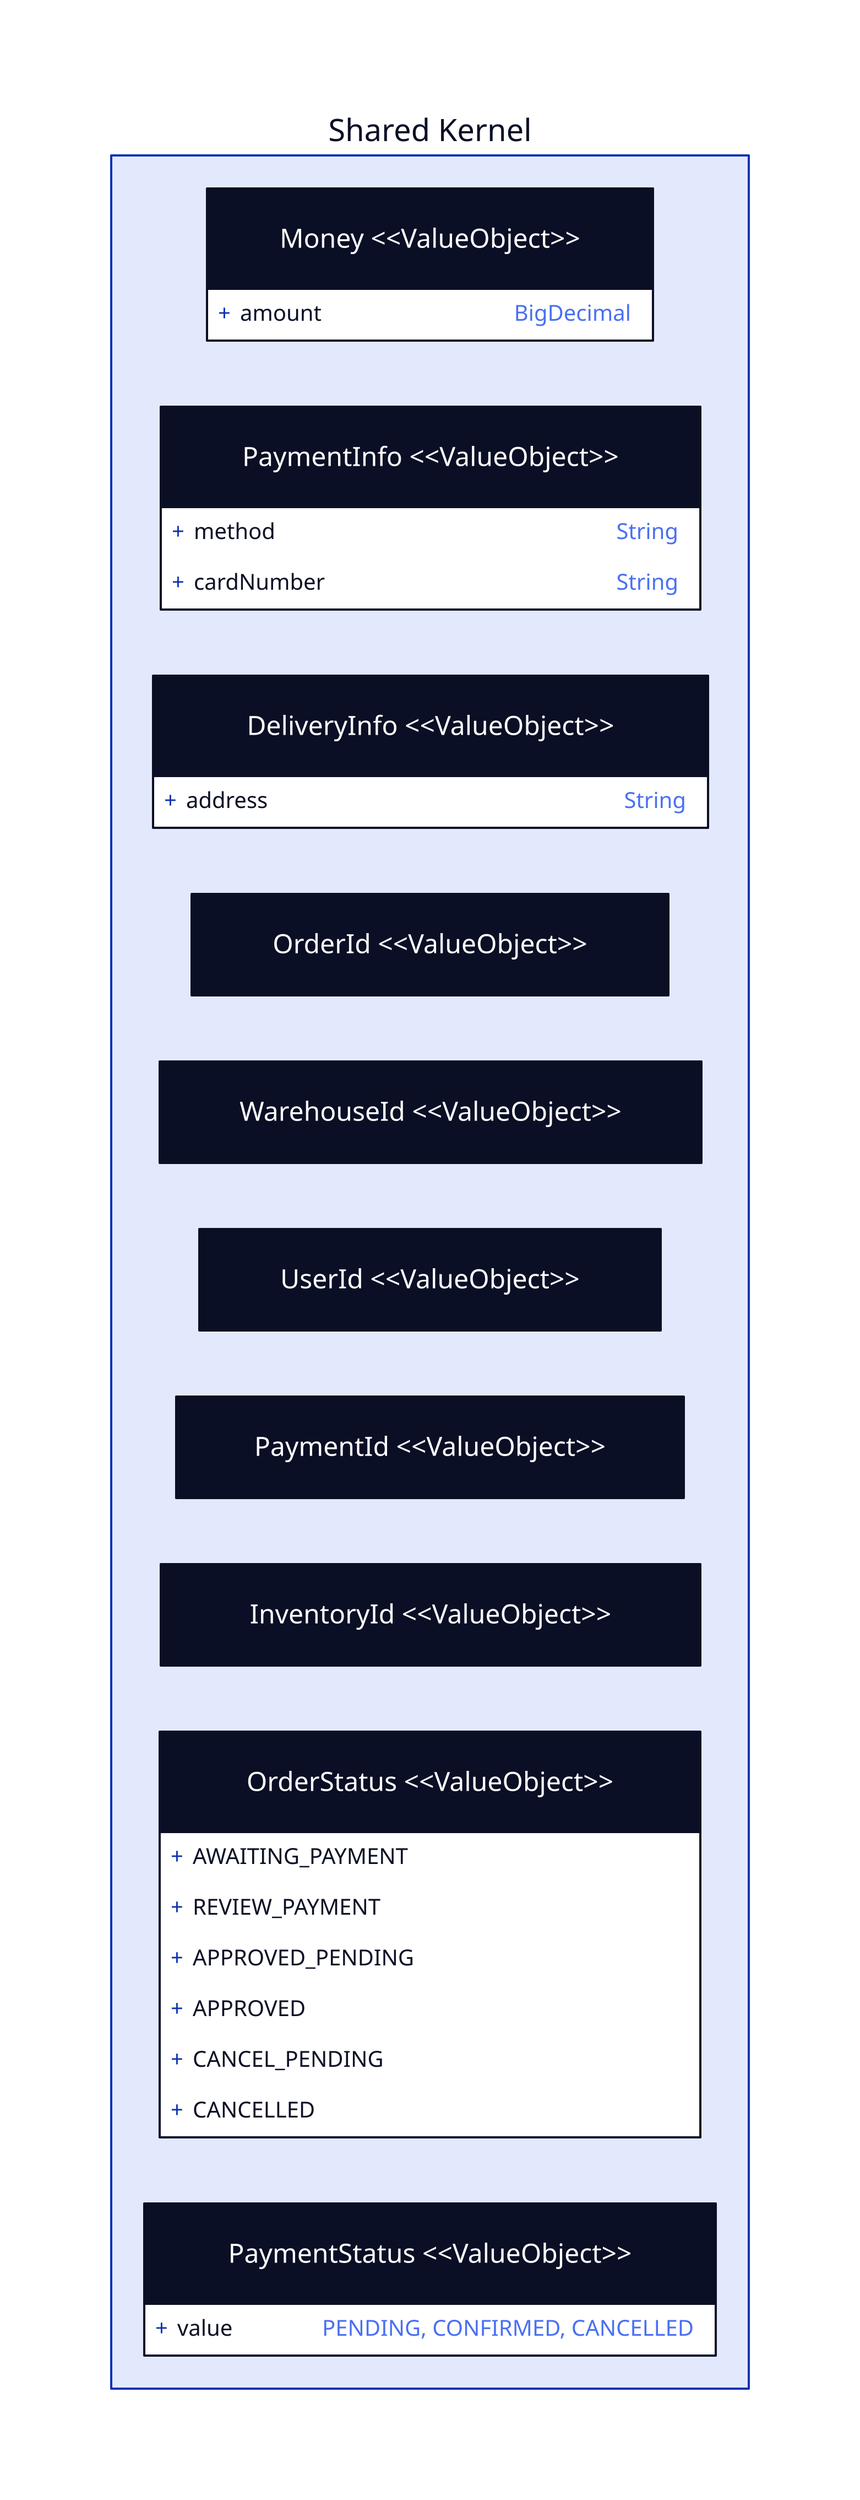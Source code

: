direction: right

# ----------------------------------------
# 0) Shared Kernel (Common Value Objects)
# ----------------------------------------
ValueObject: {
  label: "Shared Kernel"
  direction: down

  Money: "Money <<ValueObject>>" {
    shape: class
    +amount: "BigDecimal"
  }

  PaymentInfo: "PaymentInfo <<ValueObject>>" {
    shape: class
    +method: "String"
    +cardNumber: "String"
  }

  DeliveryInfo: "DeliveryInfo <<ValueObject>>" {
    shape: class
    +address: "String"
  }

  OrderId: "OrderId <<ValueObject>>" {
    shape: class
  }

  WarehouseId: "WarehouseId <<ValueObject>>" {
    shape: class
  }

  UserId: "UserId <<ValueObject>>" {
    shape: class
  }

  PaymentId: "PaymentId <<ValueObject>>" {
    shape: class
  }

  InventoryId: "InventoryId <<ValueObject>>" {
    shape: class
  }

  OrderStatus: "OrderStatus <<ValueObject>>" {
    shape: class
    AWAITING_PAYMENT 
    REVIEW_PAYMENT
    APPROVED_PENDING
    APPROVED
    CANCEL_PENDING 
    CANCELLED
  }

  PaymentStatus: "PaymentStatus <<ValueObject>>" {
    shape: class
    value: "PENDING, CONFIRMED, CANCELLED"
  }
}
